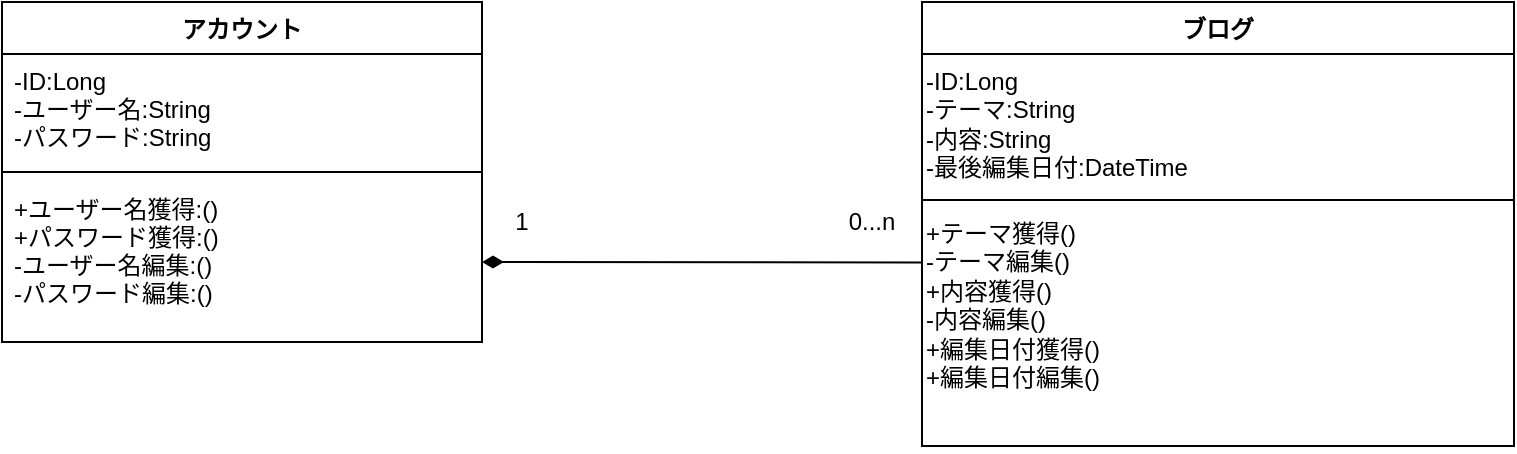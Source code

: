 <mxfile version="20.2.5" type="device"><diagram id="jHtGdsOR3inMtpfsieAL" name="第 1 页"><mxGraphModel dx="1038" dy="571" grid="1" gridSize="10" guides="1" tooltips="1" connect="1" arrows="1" fold="1" page="1" pageScale="1" pageWidth="827" pageHeight="1169" background="none" math="0" shadow="0"><root><mxCell id="0"/><mxCell id="1" parent="0"/><mxCell id="Mlp4Xf3dmW9mGy0_7_09-1" value="アカウント" style="swimlane;fontStyle=1;align=center;verticalAlign=top;childLayout=stackLayout;horizontal=1;startSize=26;horizontalStack=0;resizeParent=1;resizeParentMax=0;resizeLast=0;collapsible=1;marginBottom=0;" parent="1" vertex="1"><mxGeometry x="40" y="80" width="240" height="170" as="geometry"/></mxCell><mxCell id="Mlp4Xf3dmW9mGy0_7_09-2" value="-ID:Long&#10;-ユーザー名:String&#10;-パスワード:String" style="text;strokeColor=none;fillColor=none;align=left;verticalAlign=top;spacingLeft=4;spacingRight=4;overflow=hidden;rotatable=0;points=[[0,0.5],[1,0.5]];portConstraint=eastwest;" parent="Mlp4Xf3dmW9mGy0_7_09-1" vertex="1"><mxGeometry y="26" width="240" height="54" as="geometry"/></mxCell><mxCell id="Mlp4Xf3dmW9mGy0_7_09-3" value="" style="line;strokeWidth=1;fillColor=none;align=left;verticalAlign=middle;spacingTop=-1;spacingLeft=3;spacingRight=3;rotatable=0;labelPosition=right;points=[];portConstraint=eastwest;" parent="Mlp4Xf3dmW9mGy0_7_09-1" vertex="1"><mxGeometry y="80" width="240" height="10" as="geometry"/></mxCell><mxCell id="Mlp4Xf3dmW9mGy0_7_09-4" value="+ユーザー名獲得:()&#10;+パスワード獲得:()&#10;-ユーザー名編集:()&#10;-パスワード編集:()" style="text;strokeColor=none;fillColor=none;align=left;verticalAlign=top;spacingLeft=4;spacingRight=4;overflow=hidden;rotatable=0;points=[[0,0.5],[1,0.5]];portConstraint=eastwest;" parent="Mlp4Xf3dmW9mGy0_7_09-1" vertex="1"><mxGeometry y="90" width="240" height="80" as="geometry"/></mxCell><mxCell id="Mlp4Xf3dmW9mGy0_7_09-5" value="ブログ" style="swimlane;fontStyle=1;align=center;verticalAlign=top;childLayout=stackLayout;horizontal=1;startSize=26;horizontalStack=0;resizeParent=1;resizeParentMax=0;resizeLast=0;collapsible=1;marginBottom=0;" parent="1" vertex="1"><mxGeometry x="500" y="80" width="296" height="222" as="geometry"/></mxCell><mxCell id="Mlp4Xf3dmW9mGy0_7_09-24" value="&lt;div style=&quot;&quot;&gt;-ID:Long&lt;span style=&quot;background-color: initial;&quot;&gt;&lt;br&gt;&lt;/span&gt;&lt;/div&gt;&lt;div style=&quot;&quot;&gt;&lt;span style=&quot;background-color: initial;&quot;&gt;-テーマ:String&lt;/span&gt;&lt;/div&gt;&lt;div style=&quot;&quot;&gt;&lt;span style=&quot;background-color: initial;&quot;&gt;-内容:String&lt;/span&gt;&lt;/div&gt;&lt;div style=&quot;&quot;&gt;&lt;span style=&quot;background-color: initial;&quot;&gt;-最後編集日付:DateTime&lt;/span&gt;&lt;/div&gt;" style="text;html=1;align=left;verticalAlign=top;resizable=0;points=[];autosize=1;strokeColor=none;fillColor=none;" parent="Mlp4Xf3dmW9mGy0_7_09-5" vertex="1"><mxGeometry y="26" width="296" height="70" as="geometry"/></mxCell><mxCell id="Mlp4Xf3dmW9mGy0_7_09-7" value="" style="line;strokeWidth=1;fillColor=none;align=left;verticalAlign=middle;spacingTop=-1;spacingLeft=3;spacingRight=3;rotatable=0;labelPosition=right;points=[];portConstraint=eastwest;" parent="Mlp4Xf3dmW9mGy0_7_09-5" vertex="1"><mxGeometry y="96" width="296" height="6" as="geometry"/></mxCell><mxCell id="Mlp4Xf3dmW9mGy0_7_09-15" value="&lt;div style=&quot;&quot;&gt;&lt;span style=&quot;background-color: initial;&quot;&gt;+テーマ獲得()&lt;/span&gt;&lt;/div&gt;-テーマ編集()&lt;br&gt;+内容獲得()&lt;br&gt;-内容編集()&lt;br&gt;+編集日付獲得()&lt;br&gt;+編集日付編集()" style="text;html=1;align=left;verticalAlign=top;resizable=0;points=[];autosize=1;strokeColor=none;fillColor=none;labelPosition=center;verticalLabelPosition=middle;" parent="Mlp4Xf3dmW9mGy0_7_09-5" vertex="1"><mxGeometry y="102" width="296" height="100" as="geometry"/></mxCell><mxCell id="Mlp4Xf3dmW9mGy0_7_09-8" value="&#10;&#10;&#10;&#10;&#10;&#10;&#10;" style="text;strokeColor=none;fillColor=none;align=left;verticalAlign=top;spacingLeft=4;spacingRight=4;overflow=hidden;rotatable=0;points=[[0,0.5],[1,0.5]];portConstraint=eastwest;" parent="Mlp4Xf3dmW9mGy0_7_09-5" vertex="1"><mxGeometry y="202" width="296" height="20" as="geometry"/></mxCell><mxCell id="2hcJvjxMqNo1Na0oW0EU-1" value="" style="endArrow=none;startArrow=diamondThin;endFill=0;startFill=1;html=1;verticalAlign=bottom;labelBackgroundColor=none;strokeWidth=1;startSize=8;endSize=8;rounded=0;entryX=-0.001;entryY=0.282;entryDx=0;entryDy=0;entryPerimeter=0;exitX=1;exitY=0.5;exitDx=0;exitDy=0;" parent="1" source="Mlp4Xf3dmW9mGy0_7_09-4" target="Mlp4Xf3dmW9mGy0_7_09-15" edge="1"><mxGeometry width="160" relative="1" as="geometry"><mxPoint x="280" y="170" as="sourcePoint"/><mxPoint x="440" y="170" as="targetPoint"/></mxGeometry></mxCell><mxCell id="2hcJvjxMqNo1Na0oW0EU-2" value="1" style="text;html=1;strokeColor=none;fillColor=none;align=center;verticalAlign=middle;whiteSpace=wrap;rounded=0;" parent="1" vertex="1"><mxGeometry x="280" y="170" width="40" height="40" as="geometry"/></mxCell><mxCell id="2hcJvjxMqNo1Na0oW0EU-4" value="0...n" style="text;html=1;strokeColor=none;fillColor=none;align=center;verticalAlign=middle;whiteSpace=wrap;rounded=0;" parent="1" vertex="1"><mxGeometry x="450" y="170" width="50" height="40" as="geometry"/></mxCell></root></mxGraphModel></diagram></mxfile>